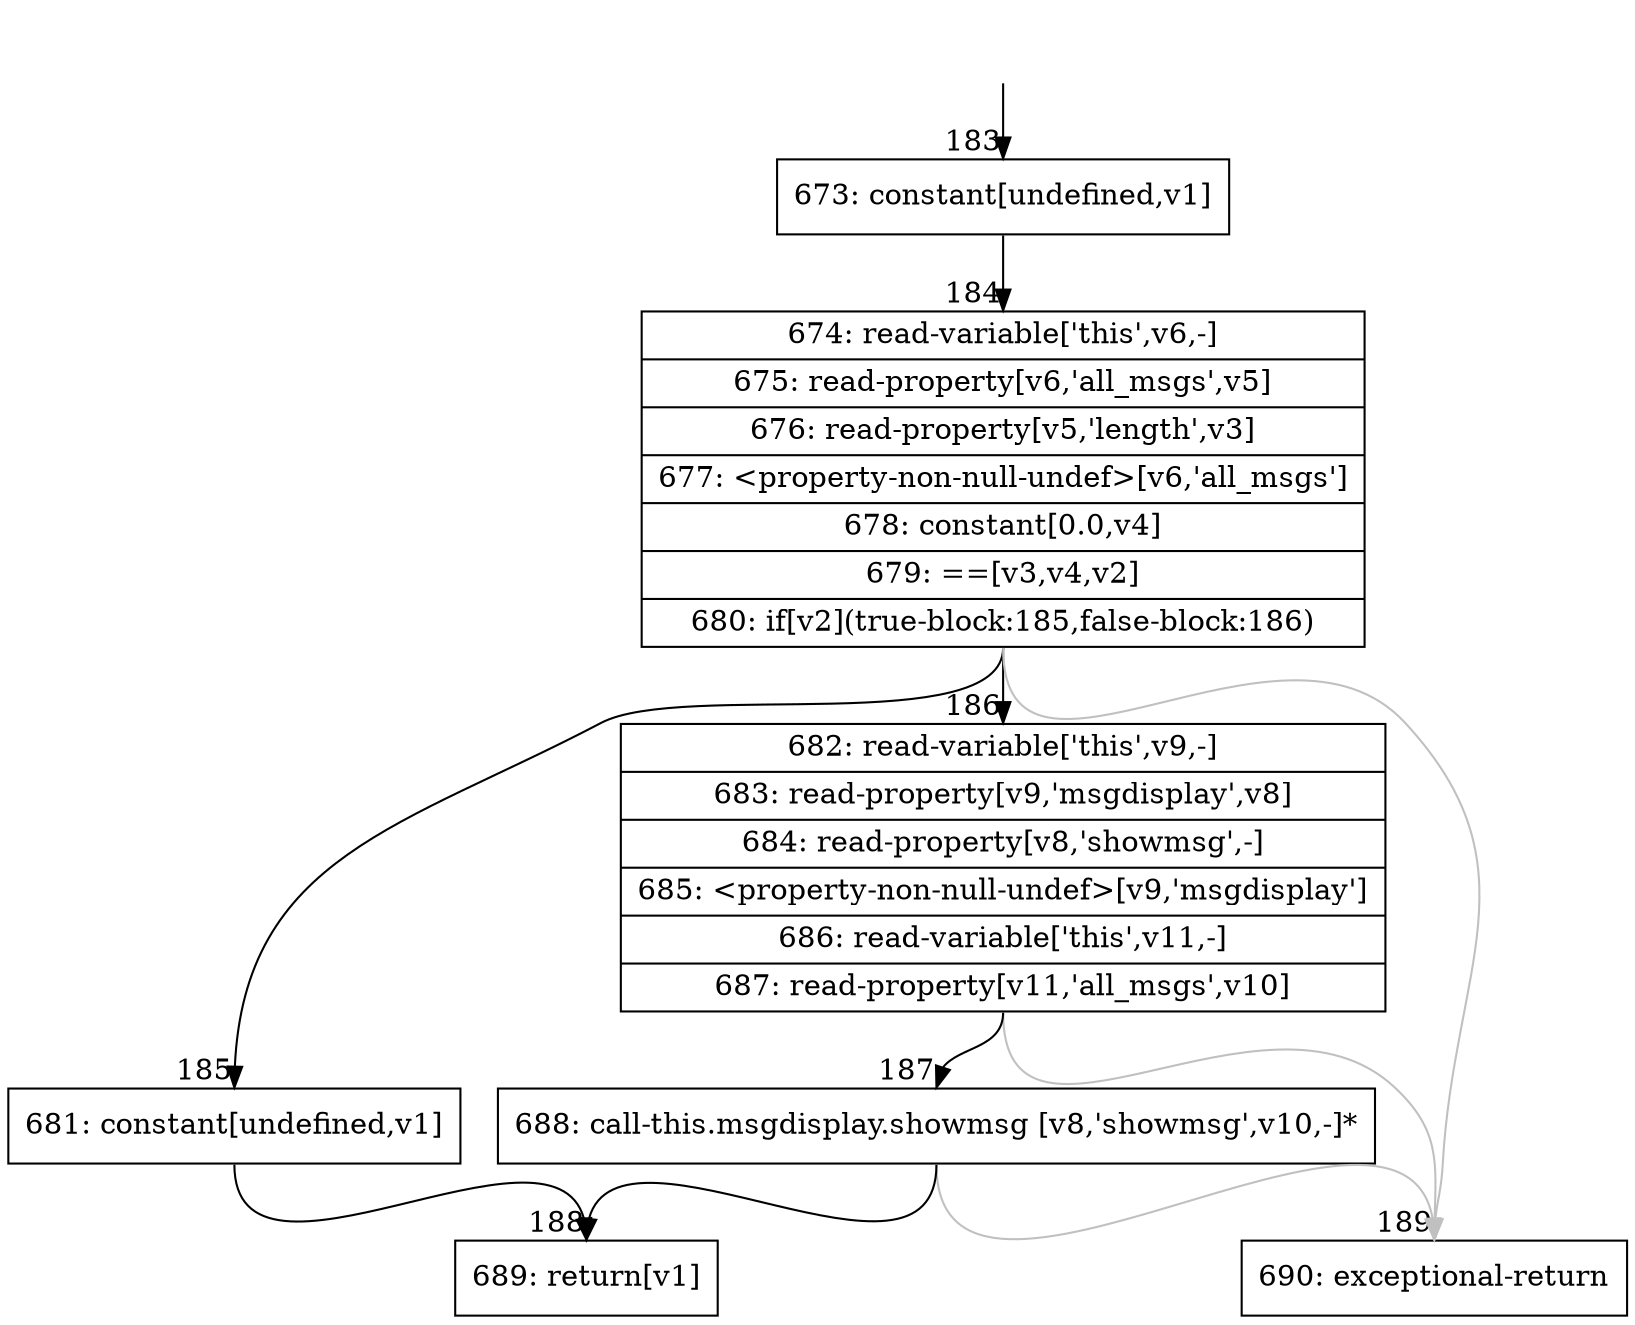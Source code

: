 digraph {
rankdir="TD"
BB_entry18[shape=none,label=""];
BB_entry18 -> BB183 [tailport=s, headport=n, headlabel="    183"]
BB183 [shape=record label="{673: constant[undefined,v1]}" ] 
BB183 -> BB184 [tailport=s, headport=n, headlabel="      184"]
BB184 [shape=record label="{674: read-variable['this',v6,-]|675: read-property[v6,'all_msgs',v5]|676: read-property[v5,'length',v3]|677: \<property-non-null-undef\>[v6,'all_msgs']|678: constant[0.0,v4]|679: ==[v3,v4,v2]|680: if[v2](true-block:185,false-block:186)}" ] 
BB184 -> BB185 [tailport=s, headport=n, headlabel="      185"]
BB184 -> BB186 [tailport=s, headport=n, headlabel="      186"]
BB184 -> BB189 [tailport=s, headport=n, color=gray, headlabel="      189"]
BB185 [shape=record label="{681: constant[undefined,v1]}" ] 
BB185 -> BB188 [tailport=s, headport=n, headlabel="      188"]
BB186 [shape=record label="{682: read-variable['this',v9,-]|683: read-property[v9,'msgdisplay',v8]|684: read-property[v8,'showmsg',-]|685: \<property-non-null-undef\>[v9,'msgdisplay']|686: read-variable['this',v11,-]|687: read-property[v11,'all_msgs',v10]}" ] 
BB186 -> BB187 [tailport=s, headport=n, headlabel="      187"]
BB186 -> BB189 [tailport=s, headport=n, color=gray]
BB187 [shape=record label="{688: call-this.msgdisplay.showmsg [v8,'showmsg',v10,-]*}" ] 
BB187 -> BB188 [tailport=s, headport=n]
BB187 -> BB189 [tailport=s, headport=n, color=gray]
BB188 [shape=record label="{689: return[v1]}" ] 
BB189 [shape=record label="{690: exceptional-return}" ] 
//#$~ 277
}
